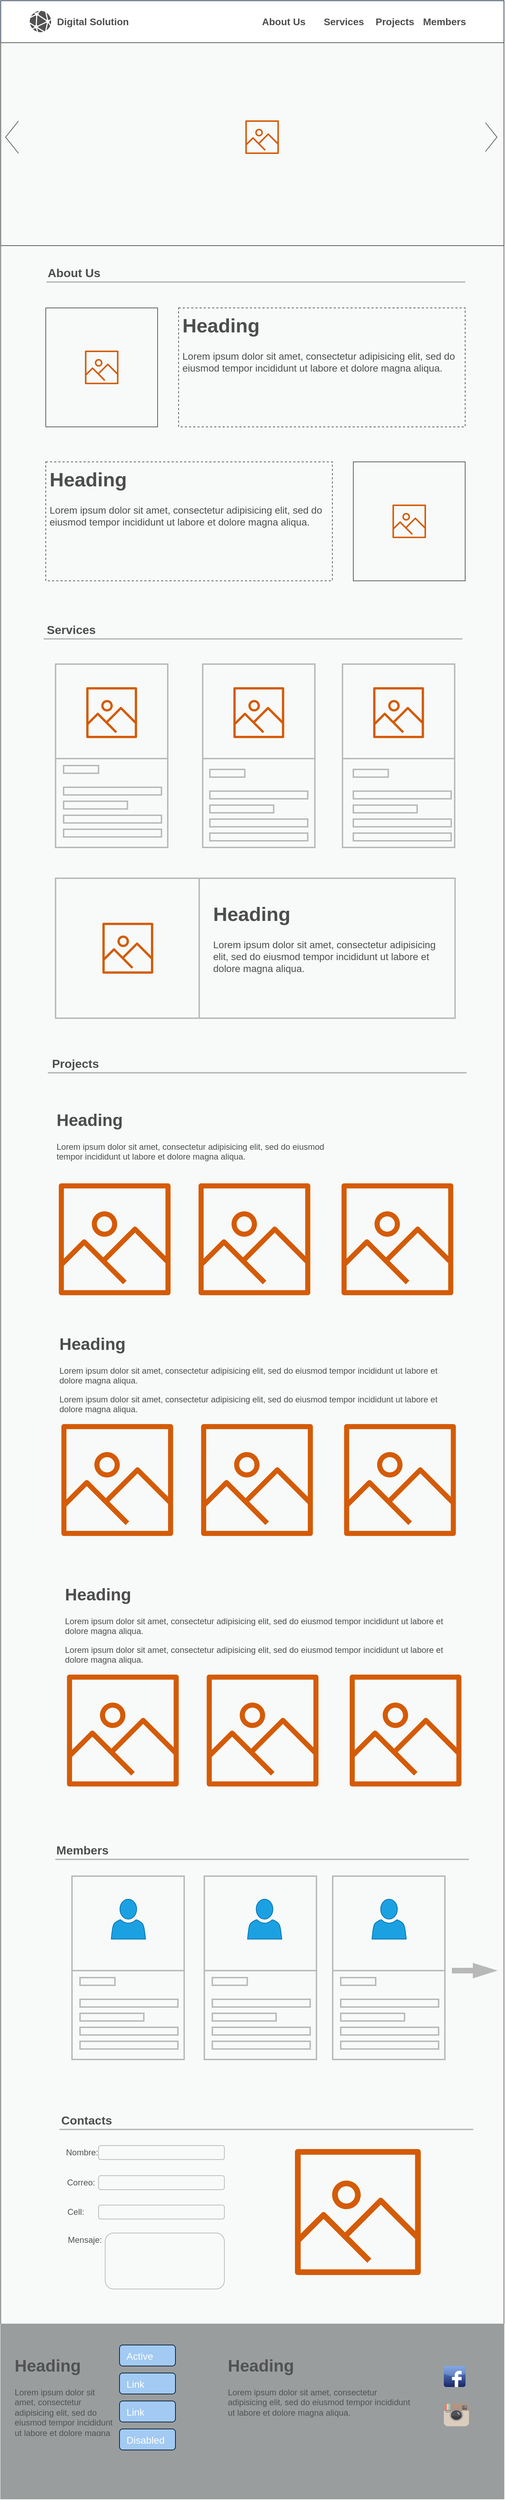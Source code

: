 <mxfile>
    <diagram id="ScToQ_sGTHWe7tj8-ANv" name="Página-1">
        <mxGraphModel dx="1414" dy="821" grid="1" gridSize="10" guides="1" tooltips="1" connect="1" arrows="1" fold="1" page="1" pageScale="1" pageWidth="827" pageHeight="1169" math="0" shadow="0">
            <root>
                <mxCell id="0"/>
                <mxCell id="1" parent="0"/>
                <mxCell id="5" value="" style="rounded=0;whiteSpace=wrap;html=1;rotation=0;fillColor=#F7FAF9;fontColor=#333333;strokeColor=#666666;" parent="1" vertex="1">
                    <mxGeometry x="40" y="80" width="720" height="3570" as="geometry"/>
                </mxCell>
                <mxCell id="6" value="" style="rounded=0;whiteSpace=wrap;html=1;fillColor=#FFFFFF;strokeColor=#2F4157;" parent="1" vertex="1">
                    <mxGeometry x="40" y="80" width="720" height="60" as="geometry"/>
                </mxCell>
                <mxCell id="7" value="Digital Solution" style="text;html=1;strokeColor=none;fillColor=none;align=center;verticalAlign=middle;whiteSpace=wrap;rounded=0;fontStyle=1;fontSize=14;fontFamily=Helvetica;fontColor=#4D4D4D;" parent="1" vertex="1">
                    <mxGeometry x="112.12" y="95" width="120" height="30" as="geometry"/>
                </mxCell>
                <mxCell id="8" value="About Us" style="text;html=1;strokeColor=none;fillColor=none;align=center;verticalAlign=middle;whiteSpace=wrap;rounded=0;fontFamily=Helvetica;fontSize=14;fontColor=#4D4D4D;fontStyle=1" parent="1" vertex="1">
                    <mxGeometry x="409.52" y="95" width="70" height="30" as="geometry"/>
                </mxCell>
                <mxCell id="9" value="Services" style="text;html=1;strokeColor=none;fillColor=none;align=center;verticalAlign=middle;whiteSpace=wrap;rounded=0;fontFamily=Helvetica;fontSize=14;fontColor=#4D4D4D;fontStyle=1" parent="1" vertex="1">
                    <mxGeometry x="500.5" y="94.5" width="60" height="30" as="geometry"/>
                </mxCell>
                <mxCell id="10" value="" style="rounded=0;whiteSpace=wrap;html=1;fontFamily=Helvetica;fontSize=14;fontColor=#4D4D4D;strokeColor=#525252;fillColor=#F7FAF9;" parent="1" vertex="1">
                    <mxGeometry x="40" y="140" width="720" height="290" as="geometry"/>
                </mxCell>
                <mxCell id="21" value="" style="group" parent="1" vertex="1" connectable="0">
                    <mxGeometry x="722" y="244.5" width="28" height="61" as="geometry"/>
                </mxCell>
                <mxCell id="17" value="" style="triangle;whiteSpace=wrap;html=1;fontFamily=Helvetica;fontSize=14;fontColor=#4D4D4D;strokeColor=#525252;fillColor=#F7FAF9;" parent="21" vertex="1">
                    <mxGeometry x="8" y="5.5" width="20" height="50" as="geometry"/>
                </mxCell>
                <mxCell id="20" value="" style="rounded=0;whiteSpace=wrap;html=1;fontFamily=Helvetica;fontSize=14;fontColor=#4D4D4D;strokeColor=#F7FAF9;fillColor=#F7FAF9;" parent="21" vertex="1">
                    <mxGeometry width="11" height="61" as="geometry"/>
                </mxCell>
                <mxCell id="24" value="" style="triangle;whiteSpace=wrap;html=1;fontFamily=Helvetica;fontSize=14;fontColor=#4D4D4D;strokeColor=#525252;fillColor=#F7FAF9;rotation=-180;" parent="1" vertex="1">
                    <mxGeometry x="47" y="250" width="20" height="50" as="geometry"/>
                </mxCell>
                <mxCell id="25" value="" style="rounded=0;whiteSpace=wrap;html=1;fontFamily=Helvetica;fontSize=14;fontColor=#4D4D4D;strokeColor=#F7FAF9;fillColor=#F7FAF9;rotation=-180;" parent="1" vertex="1">
                    <mxGeometry x="66" y="244.5" width="11" height="61" as="geometry"/>
                </mxCell>
                <mxCell id="28" value="" style="rounded=0;whiteSpace=wrap;html=1;fontFamily=Helvetica;fontSize=14;fontColor=#4D4D4D;strokeColor=#525252;fillColor=#F7FAF9;" parent="1" vertex="1">
                    <mxGeometry x="104.5" y="519" width="160" height="170" as="geometry"/>
                </mxCell>
                <mxCell id="30" value="&lt;h1&gt;Heading&lt;/h1&gt;&lt;p&gt;Lorem ipsum dolor sit amet, consectetur adipisicing elit, sed do eiusmod tempor incididunt ut labore et dolore magna aliqua.&lt;/p&gt;" style="text;html=1;strokeColor=#525252;fillColor=none;spacing=5;spacingTop=-20;whiteSpace=wrap;overflow=hidden;rounded=0;fontFamily=Helvetica;fontSize=14;fontColor=#4D4D4D;dashed=1;" parent="1" vertex="1">
                    <mxGeometry x="294.5" y="519" width="410" height="170" as="geometry"/>
                </mxCell>
                <mxCell id="31" value="" style="rounded=0;whiteSpace=wrap;html=1;fontFamily=Helvetica;fontSize=14;fontColor=#4D4D4D;strokeColor=#525252;fillColor=#F7FAF9;" parent="1" vertex="1">
                    <mxGeometry x="544.5" y="739" width="160" height="170" as="geometry"/>
                </mxCell>
                <mxCell id="33" value="&lt;h1&gt;Heading&lt;/h1&gt;&lt;p&gt;Lorem ipsum dolor sit amet, consectetur adipisicing elit, sed do eiusmod tempor incididunt ut labore et dolore magna aliqua.&lt;/p&gt;" style="text;html=1;strokeColor=#525252;fillColor=none;spacing=5;spacingTop=-20;whiteSpace=wrap;overflow=hidden;rounded=0;fontFamily=Helvetica;fontSize=14;fontColor=#4D4D4D;dashed=1;" parent="1" vertex="1">
                    <mxGeometry x="104.5" y="739" width="410" height="170" as="geometry"/>
                </mxCell>
                <mxCell id="34" value="" style="sketch=0;outlineConnect=0;fontColor=#232F3E;gradientColor=none;fillColor=#D45B07;strokeColor=none;dashed=0;verticalLabelPosition=bottom;verticalAlign=top;align=center;html=1;fontSize=12;fontStyle=0;aspect=fixed;pointerEvents=1;shape=mxgraph.aws4.container_registry_image;fontFamily=Helvetica;" parent="1" vertex="1">
                    <mxGeometry x="160.5" y="580" width="48" height="48" as="geometry"/>
                </mxCell>
                <mxCell id="35" value="" style="sketch=0;outlineConnect=0;fontColor=#232F3E;gradientColor=none;fillColor=#D45B07;strokeColor=none;dashed=0;verticalLabelPosition=bottom;verticalAlign=top;align=center;html=1;fontSize=12;fontStyle=0;aspect=fixed;pointerEvents=1;shape=mxgraph.aws4.container_registry_image;fontFamily=Helvetica;" parent="1" vertex="1">
                    <mxGeometry x="600.5" y="800" width="48" height="48" as="geometry"/>
                </mxCell>
                <mxCell id="36" value="" style="sketch=0;outlineConnect=0;fontColor=#232F3E;gradientColor=none;fillColor=#D45B07;strokeColor=none;dashed=0;verticalLabelPosition=bottom;verticalAlign=top;align=center;html=1;fontSize=12;fontStyle=0;aspect=fixed;pointerEvents=1;shape=mxgraph.aws4.container_registry_image;fontFamily=Helvetica;" parent="1" vertex="1">
                    <mxGeometry x="390" y="251" width="48" height="48" as="geometry"/>
                </mxCell>
                <mxCell id="37" value="About Us" style="text;html=1;strokeColor=none;fillColor=none;align=center;verticalAlign=middle;whiteSpace=wrap;rounded=0;dashed=1;fontFamily=Helvetica;fontSize=17;fontColor=#4D4D4D;fontStyle=1" parent="1" vertex="1">
                    <mxGeometry x="99.5" y="450" width="90" height="40" as="geometry"/>
                </mxCell>
                <mxCell id="38" value="" style="line;strokeWidth=2;html=1;perimeter=backbonePerimeter;points=[];outlineConnect=0;fontFamily=Helvetica;fontSize=17;fontColor=#4D4D4D;fillColor=#F7FAF9;strokeColor=#B8B8B8;" parent="1" vertex="1">
                    <mxGeometry x="105.5" y="477" width="599" height="10" as="geometry"/>
                </mxCell>
                <mxCell id="39" value="Services" style="text;html=1;strokeColor=none;fillColor=none;align=center;verticalAlign=middle;whiteSpace=wrap;rounded=0;dashed=1;fontFamily=Helvetica;fontSize=17;fontColor=#4D4D4D;fontStyle=1" parent="1" vertex="1">
                    <mxGeometry x="95.5" y="960" width="90" height="40" as="geometry"/>
                </mxCell>
                <mxCell id="40" value="" style="line;strokeWidth=2;html=1;perimeter=backbonePerimeter;points=[];outlineConnect=0;fontFamily=Helvetica;fontSize=17;fontColor=#4D4D4D;fillColor=#F7FAF9;strokeColor=#B8B8B8;" parent="1" vertex="1">
                    <mxGeometry x="101.5" y="987" width="599" height="10" as="geometry"/>
                </mxCell>
                <mxCell id="41" value="" style="rounded=0;whiteSpace=wrap;html=1;fontFamily=Helvetica;fontSize=17;fontColor=#4D4D4D;strokeColor=#B8B8B8;strokeWidth=2;fillColor=#F7FAF9;" parent="1" vertex="1">
                    <mxGeometry x="118.5" y="1028" width="160.5" height="262" as="geometry"/>
                </mxCell>
                <mxCell id="42" value="" style="rounded=0;whiteSpace=wrap;html=1;fontFamily=Helvetica;fontSize=17;fontColor=#4D4D4D;strokeColor=#B8B8B8;strokeWidth=2;fillColor=#F7FAF9;" parent="1" vertex="1">
                    <mxGeometry x="329" y="1028" width="160.5" height="262" as="geometry"/>
                </mxCell>
                <mxCell id="43" value="" style="rounded=0;whiteSpace=wrap;html=1;fontFamily=Helvetica;fontSize=17;fontColor=#4D4D4D;strokeColor=#B8B8B8;strokeWidth=2;fillColor=#F7FAF9;" parent="1" vertex="1">
                    <mxGeometry x="529" y="1028" width="160.5" height="262" as="geometry"/>
                </mxCell>
                <mxCell id="44" value="" style="sketch=0;outlineConnect=0;fontColor=#232F3E;gradientColor=none;fillColor=#D45B07;strokeColor=none;dashed=0;verticalLabelPosition=bottom;verticalAlign=top;align=center;html=1;fontSize=12;fontStyle=0;aspect=fixed;pointerEvents=1;shape=mxgraph.aws4.container_registry_image;fontFamily=Helvetica;" parent="1" vertex="1">
                    <mxGeometry x="162.37" y="1061" width="72.75" height="72.75" as="geometry"/>
                </mxCell>
                <mxCell id="45" value="" style="sketch=0;outlineConnect=0;fontColor=#232F3E;gradientColor=none;fillColor=#D45B07;strokeColor=none;dashed=0;verticalLabelPosition=bottom;verticalAlign=top;align=center;html=1;fontSize=12;fontStyle=0;aspect=fixed;pointerEvents=1;shape=mxgraph.aws4.container_registry_image;fontFamily=Helvetica;" parent="1" vertex="1">
                    <mxGeometry x="372.88" y="1061" width="72.75" height="72.75" as="geometry"/>
                </mxCell>
                <mxCell id="46" value="" style="sketch=0;outlineConnect=0;fontColor=#232F3E;gradientColor=none;fillColor=#D45B07;strokeColor=none;dashed=0;verticalLabelPosition=bottom;verticalAlign=top;align=center;html=1;fontSize=12;fontStyle=0;aspect=fixed;pointerEvents=1;shape=mxgraph.aws4.container_registry_image;fontFamily=Helvetica;" parent="1" vertex="1">
                    <mxGeometry x="572.88" y="1061" width="72.75" height="72.75" as="geometry"/>
                </mxCell>
                <mxCell id="47" value="" style="line;strokeWidth=2;html=1;perimeter=backbonePerimeter;points=[];outlineConnect=0;fontFamily=Helvetica;fontSize=17;fontColor=#4D4D4D;fillColor=#F7FAF9;strokeColor=#B8B8B8;" parent="1" vertex="1">
                    <mxGeometry x="118.5" y="1158" width="161.5" height="10" as="geometry"/>
                </mxCell>
                <mxCell id="48" value="" style="line;strokeWidth=2;html=1;perimeter=backbonePerimeter;points=[];outlineConnect=0;fontFamily=Helvetica;fontSize=17;fontColor=#4D4D4D;fillColor=#F7FAF9;strokeColor=#B8B8B8;" parent="1" vertex="1">
                    <mxGeometry x="328" y="1158" width="161.5" height="10" as="geometry"/>
                </mxCell>
                <mxCell id="49" value="" style="line;strokeWidth=2;html=1;perimeter=backbonePerimeter;points=[];outlineConnect=0;fontFamily=Helvetica;fontSize=17;fontColor=#4D4D4D;fillColor=#F7FAF9;strokeColor=#B8B8B8;" parent="1" vertex="1">
                    <mxGeometry x="528" y="1158" width="161.5" height="10" as="geometry"/>
                </mxCell>
                <mxCell id="55" value="" style="rounded=0;whiteSpace=wrap;html=1;fontFamily=Helvetica;fontSize=12;fontColor=#4D4D4D;strokeColor=#B8B8B8;strokeWidth=2;fillColor=#F7FAF9;" parent="1" vertex="1">
                    <mxGeometry x="130" y="1173" width="50" height="11" as="geometry"/>
                </mxCell>
                <mxCell id="56" value="" style="rounded=0;whiteSpace=wrap;html=1;fontFamily=Helvetica;fontSize=12;fontColor=#4D4D4D;strokeColor=#B8B8B8;strokeWidth=2;fillColor=#F7FAF9;" parent="1" vertex="1">
                    <mxGeometry x="130" y="1204" width="140" height="11" as="geometry"/>
                </mxCell>
                <mxCell id="57" value="" style="rounded=0;whiteSpace=wrap;html=1;fontFamily=Helvetica;fontSize=12;fontColor=#4D4D4D;strokeColor=#B8B8B8;strokeWidth=2;fillColor=#F7FAF9;" parent="1" vertex="1">
                    <mxGeometry x="130" y="1224" width="91.26" height="11" as="geometry"/>
                </mxCell>
                <mxCell id="58" value="" style="rounded=0;whiteSpace=wrap;html=1;fontFamily=Helvetica;fontSize=12;fontColor=#4D4D4D;strokeColor=#B8B8B8;strokeWidth=2;fillColor=#F7FAF9;" parent="1" vertex="1">
                    <mxGeometry x="130" y="1244" width="140" height="11" as="geometry"/>
                </mxCell>
                <mxCell id="59" value="" style="rounded=0;whiteSpace=wrap;html=1;fontFamily=Helvetica;fontSize=12;fontColor=#4D4D4D;strokeColor=#B8B8B8;strokeWidth=2;fillColor=#F7FAF9;" parent="1" vertex="1">
                    <mxGeometry x="130" y="1264" width="140" height="11" as="geometry"/>
                </mxCell>
                <mxCell id="60" value="" style="rounded=0;whiteSpace=wrap;html=1;fontFamily=Helvetica;fontSize=12;fontColor=#4D4D4D;strokeColor=#B8B8B8;strokeWidth=2;fillColor=#F7FAF9;" parent="1" vertex="1">
                    <mxGeometry x="339.26" y="1178.5" width="50" height="11" as="geometry"/>
                </mxCell>
                <mxCell id="61" value="" style="rounded=0;whiteSpace=wrap;html=1;fontFamily=Helvetica;fontSize=12;fontColor=#4D4D4D;strokeColor=#B8B8B8;strokeWidth=2;fillColor=#F7FAF9;" parent="1" vertex="1">
                    <mxGeometry x="339.26" y="1209.5" width="140" height="11" as="geometry"/>
                </mxCell>
                <mxCell id="62" value="" style="rounded=0;whiteSpace=wrap;html=1;fontFamily=Helvetica;fontSize=12;fontColor=#4D4D4D;strokeColor=#B8B8B8;strokeWidth=2;fillColor=#F7FAF9;" parent="1" vertex="1">
                    <mxGeometry x="339.26" y="1229.5" width="91.26" height="11" as="geometry"/>
                </mxCell>
                <mxCell id="63" value="" style="rounded=0;whiteSpace=wrap;html=1;fontFamily=Helvetica;fontSize=12;fontColor=#4D4D4D;strokeColor=#B8B8B8;strokeWidth=2;fillColor=#F7FAF9;" parent="1" vertex="1">
                    <mxGeometry x="339.26" y="1249.5" width="140" height="11" as="geometry"/>
                </mxCell>
                <mxCell id="64" value="" style="rounded=0;whiteSpace=wrap;html=1;fontFamily=Helvetica;fontSize=12;fontColor=#4D4D4D;strokeColor=#B8B8B8;strokeWidth=2;fillColor=#F7FAF9;" parent="1" vertex="1">
                    <mxGeometry x="339.26" y="1269.5" width="140" height="11" as="geometry"/>
                </mxCell>
                <mxCell id="65" value="" style="rounded=0;whiteSpace=wrap;html=1;fontFamily=Helvetica;fontSize=12;fontColor=#4D4D4D;strokeColor=#B8B8B8;strokeWidth=2;fillColor=#F7FAF9;" parent="1" vertex="1">
                    <mxGeometry x="544.5" y="1178.5" width="50" height="11" as="geometry"/>
                </mxCell>
                <mxCell id="66" value="" style="rounded=0;whiteSpace=wrap;html=1;fontFamily=Helvetica;fontSize=12;fontColor=#4D4D4D;strokeColor=#B8B8B8;strokeWidth=2;fillColor=#F7FAF9;" parent="1" vertex="1">
                    <mxGeometry x="544.5" y="1209.5" width="140" height="11" as="geometry"/>
                </mxCell>
                <mxCell id="67" value="" style="rounded=0;whiteSpace=wrap;html=1;fontFamily=Helvetica;fontSize=12;fontColor=#4D4D4D;strokeColor=#B8B8B8;strokeWidth=2;fillColor=#F7FAF9;" parent="1" vertex="1">
                    <mxGeometry x="544.5" y="1229.5" width="91.26" height="11" as="geometry"/>
                </mxCell>
                <mxCell id="68" value="" style="rounded=0;whiteSpace=wrap;html=1;fontFamily=Helvetica;fontSize=12;fontColor=#4D4D4D;strokeColor=#B8B8B8;strokeWidth=2;fillColor=#F7FAF9;" parent="1" vertex="1">
                    <mxGeometry x="544.5" y="1249.5" width="140" height="11" as="geometry"/>
                </mxCell>
                <mxCell id="69" value="" style="rounded=0;whiteSpace=wrap;html=1;fontFamily=Helvetica;fontSize=12;fontColor=#4D4D4D;strokeColor=#B8B8B8;strokeWidth=2;fillColor=#F7FAF9;" parent="1" vertex="1">
                    <mxGeometry x="544.5" y="1269.5" width="140" height="11" as="geometry"/>
                </mxCell>
                <mxCell id="70" value="" style="sketch=0;html=1;aspect=fixed;strokeColor=none;shadow=0;align=center;verticalAlign=top;fillColor=#525252;shape=mxgraph.gcp2.google_network;fontFamily=Helvetica;fontSize=12;fontColor=#4D4D4D;" parent="1" vertex="1">
                    <mxGeometry x="81.62" y="94.5" width="30.5" height="30.5" as="geometry"/>
                </mxCell>
                <mxCell id="71" value="" style="rounded=0;whiteSpace=wrap;html=1;fontFamily=Helvetica;fontSize=12;fontColor=#4D4D4D;strokeColor=#B8B8B8;strokeWidth=2;fillColor=#f7faf9;" parent="1" vertex="1">
                    <mxGeometry x="118.5" y="1334" width="571.5" height="200" as="geometry"/>
                </mxCell>
                <mxCell id="72" value="" style="line;strokeWidth=2;direction=south;html=1;fontFamily=Helvetica;fontSize=12;fontColor=#4D4D4D;fillColor=#B8B8B8;strokeColor=#B8B8B8;" parent="1" vertex="1">
                    <mxGeometry x="319" y="1334" width="10" height="200" as="geometry"/>
                </mxCell>
                <mxCell id="73" value="" style="sketch=0;outlineConnect=0;fontColor=#232F3E;gradientColor=none;fillColor=#D45B07;strokeColor=none;dashed=0;verticalLabelPosition=bottom;verticalAlign=top;align=center;html=1;fontSize=12;fontStyle=0;aspect=fixed;pointerEvents=1;shape=mxgraph.aws4.container_registry_image;fontFamily=Helvetica;" parent="1" vertex="1">
                    <mxGeometry x="185.5" y="1397.63" width="72.75" height="72.75" as="geometry"/>
                </mxCell>
                <mxCell id="74" value="&lt;h1&gt;Heading&lt;/h1&gt;&lt;p&gt;Lorem ipsum dolor sit amet, consectetur adipisicing elit, sed do eiusmod tempor incididunt ut labore et dolore magna aliqua.&lt;/p&gt;" style="text;html=1;strokeColor=#f7faf9;fillColor=none;spacing=5;spacingTop=-20;whiteSpace=wrap;overflow=hidden;rounded=0;fontFamily=Helvetica;fontSize=14;fontColor=#4D4D4D;" parent="1" vertex="1">
                    <mxGeometry x="339.26" y="1360" width="331" height="140" as="geometry"/>
                </mxCell>
                <mxCell id="75" value="Projects" style="text;html=1;strokeColor=none;fillColor=none;align=center;verticalAlign=middle;whiteSpace=wrap;rounded=0;dashed=1;fontFamily=Helvetica;fontSize=17;fontColor=#4D4D4D;fontStyle=1" parent="1" vertex="1">
                    <mxGeometry x="101.5" y="1580" width="90" height="40" as="geometry"/>
                </mxCell>
                <mxCell id="76" value="" style="line;strokeWidth=2;html=1;perimeter=backbonePerimeter;points=[];outlineConnect=0;fontFamily=Helvetica;fontSize=17;fontColor=#4D4D4D;fillColor=#F7FAF9;strokeColor=#B8B8B8;" parent="1" vertex="1">
                    <mxGeometry x="107.5" y="1607" width="599" height="10" as="geometry"/>
                </mxCell>
                <mxCell id="78" value="" style="sketch=0;outlineConnect=0;fontColor=#232F3E;gradientColor=none;fillColor=#D45B07;strokeColor=none;dashed=0;verticalLabelPosition=bottom;verticalAlign=top;align=center;html=1;fontSize=12;fontStyle=0;aspect=fixed;pointerEvents=1;shape=mxgraph.aws4.container_registry_image;fontFamily=Helvetica;" parent="1" vertex="1">
                    <mxGeometry x="123.12" y="1770" width="159.88" height="159.88" as="geometry"/>
                </mxCell>
                <mxCell id="79" value="&lt;h1&gt;Heading&lt;/h1&gt;&lt;p&gt;Lorem ipsum dolor sit amet, consectetur adipisicing elit, sed do eiusmod tempor incididunt ut labore et dolore magna aliqua.&lt;/p&gt;" style="text;html=1;strokeColor=none;fillColor=none;spacing=5;spacingTop=-20;whiteSpace=wrap;overflow=hidden;rounded=0;fontFamily=Helvetica;fontSize=12;fontColor=#4D4D4D;" parent="1" vertex="1">
                    <mxGeometry x="115.12" y="1660" width="410.74" height="100" as="geometry"/>
                </mxCell>
                <mxCell id="82" value="" style="sketch=0;outlineConnect=0;fontColor=#232F3E;gradientColor=none;fillColor=#D45B07;strokeColor=none;dashed=0;verticalLabelPosition=bottom;verticalAlign=top;align=center;html=1;fontSize=12;fontStyle=0;aspect=fixed;pointerEvents=1;shape=mxgraph.aws4.container_registry_image;fontFamily=Helvetica;" parent="1" vertex="1">
                    <mxGeometry x="323.06" y="1770" width="159.88" height="159.88" as="geometry"/>
                </mxCell>
                <mxCell id="83" value="" style="sketch=0;outlineConnect=0;fontColor=#232F3E;gradientColor=none;fillColor=#D45B07;strokeColor=none;dashed=0;verticalLabelPosition=bottom;verticalAlign=top;align=center;html=1;fontSize=12;fontStyle=0;aspect=fixed;pointerEvents=1;shape=mxgraph.aws4.container_registry_image;fontFamily=Helvetica;" parent="1" vertex="1">
                    <mxGeometry x="527.62" y="1770" width="159.88" height="159.88" as="geometry"/>
                </mxCell>
                <mxCell id="84" value="" style="sketch=0;outlineConnect=0;fontColor=#232F3E;gradientColor=none;fillColor=#D45B07;strokeColor=none;dashed=0;verticalLabelPosition=bottom;verticalAlign=top;align=center;html=1;fontSize=12;fontStyle=0;aspect=fixed;pointerEvents=1;shape=mxgraph.aws4.container_registry_image;fontFamily=Helvetica;" parent="1" vertex="1">
                    <mxGeometry x="126.81" y="2114" width="159.88" height="159.88" as="geometry"/>
                </mxCell>
                <mxCell id="85" value="&lt;h1&gt;Heading&lt;/h1&gt;&lt;p&gt;Lorem ipsum dolor sit amet, consectetur adipisicing elit, sed do eiusmod tempor incididunt ut labore et dolore magna aliqua.&lt;/p&gt;&lt;p&gt;Lorem ipsum dolor sit amet, consectetur adipisicing elit, sed do eiusmod tempor incididunt ut labore et dolore magna aliqua.&lt;br&gt;&lt;/p&gt;" style="text;html=1;strokeColor=none;fillColor=none;spacing=5;spacingTop=-20;whiteSpace=wrap;overflow=hidden;rounded=0;fontFamily=Helvetica;fontSize=12;fontColor=#4D4D4D;" parent="1" vertex="1">
                    <mxGeometry x="118.81" y="1980" width="561.19" height="140" as="geometry"/>
                </mxCell>
                <mxCell id="86" value="" style="sketch=0;outlineConnect=0;fontColor=#232F3E;gradientColor=none;fillColor=#D45B07;strokeColor=none;dashed=0;verticalLabelPosition=bottom;verticalAlign=top;align=center;html=1;fontSize=12;fontStyle=0;aspect=fixed;pointerEvents=1;shape=mxgraph.aws4.container_registry_image;fontFamily=Helvetica;" parent="1" vertex="1">
                    <mxGeometry x="326.75" y="2114" width="159.88" height="159.88" as="geometry"/>
                </mxCell>
                <mxCell id="87" value="" style="sketch=0;outlineConnect=0;fontColor=#232F3E;gradientColor=none;fillColor=#D45B07;strokeColor=none;dashed=0;verticalLabelPosition=bottom;verticalAlign=top;align=center;html=1;fontSize=12;fontStyle=0;aspect=fixed;pointerEvents=1;shape=mxgraph.aws4.container_registry_image;fontFamily=Helvetica;" parent="1" vertex="1">
                    <mxGeometry x="531.31" y="2114" width="159.88" height="159.88" as="geometry"/>
                </mxCell>
                <mxCell id="88" value="" style="sketch=0;outlineConnect=0;fontColor=#232F3E;gradientColor=none;fillColor=#D45B07;strokeColor=none;dashed=0;verticalLabelPosition=bottom;verticalAlign=top;align=center;html=1;fontSize=12;fontStyle=0;aspect=fixed;pointerEvents=1;shape=mxgraph.aws4.container_registry_image;fontFamily=Helvetica;" parent="1" vertex="1">
                    <mxGeometry x="134.81" y="2472" width="159.88" height="159.88" as="geometry"/>
                </mxCell>
                <mxCell id="89" value="&lt;h1&gt;Heading&lt;/h1&gt;&lt;p&gt;Lorem ipsum dolor sit amet, consectetur adipisicing elit, sed do eiusmod tempor incididunt ut labore et dolore magna aliqua.&lt;/p&gt;&lt;p&gt;Lorem ipsum dolor sit amet, consectetur adipisicing elit, sed do eiusmod tempor incididunt ut labore et dolore magna aliqua.&lt;br&gt;&lt;/p&gt;" style="text;html=1;strokeColor=none;fillColor=none;spacing=5;spacingTop=-20;whiteSpace=wrap;overflow=hidden;rounded=0;fontFamily=Helvetica;fontSize=12;fontColor=#4D4D4D;" parent="1" vertex="1">
                    <mxGeometry x="126.81" y="2338" width="561.19" height="140" as="geometry"/>
                </mxCell>
                <mxCell id="90" value="" style="sketch=0;outlineConnect=0;fontColor=#232F3E;gradientColor=none;fillColor=#D45B07;strokeColor=none;dashed=0;verticalLabelPosition=bottom;verticalAlign=top;align=center;html=1;fontSize=12;fontStyle=0;aspect=fixed;pointerEvents=1;shape=mxgraph.aws4.container_registry_image;fontFamily=Helvetica;" parent="1" vertex="1">
                    <mxGeometry x="334.75" y="2472" width="159.88" height="159.88" as="geometry"/>
                </mxCell>
                <mxCell id="91" value="" style="sketch=0;outlineConnect=0;fontColor=#232F3E;gradientColor=none;fillColor=#D45B07;strokeColor=none;dashed=0;verticalLabelPosition=bottom;verticalAlign=top;align=center;html=1;fontSize=12;fontStyle=0;aspect=fixed;pointerEvents=1;shape=mxgraph.aws4.container_registry_image;fontFamily=Helvetica;" parent="1" vertex="1">
                    <mxGeometry x="539.31" y="2472" width="159.88" height="159.88" as="geometry"/>
                </mxCell>
                <mxCell id="92" value="Members" style="text;html=1;strokeColor=none;fillColor=none;align=center;verticalAlign=middle;whiteSpace=wrap;rounded=0;dashed=1;fontFamily=Helvetica;fontSize=17;fontColor=#4D4D4D;fontStyle=1" parent="1" vertex="1">
                    <mxGeometry x="112.19" y="2704" width="90" height="40" as="geometry"/>
                </mxCell>
                <mxCell id="93" value="" style="line;strokeWidth=2;html=1;perimeter=backbonePerimeter;points=[];outlineConnect=0;fontFamily=Helvetica;fontSize=17;fontColor=#4D4D4D;fillColor=#F7FAF9;strokeColor=#B8B8B8;" parent="1" vertex="1">
                    <mxGeometry x="118.19" y="2731" width="591.81" height="10" as="geometry"/>
                </mxCell>
                <mxCell id="94" value="" style="rounded=0;whiteSpace=wrap;html=1;fontFamily=Helvetica;fontSize=17;fontColor=#4D4D4D;strokeColor=#B8B8B8;strokeWidth=2;fillColor=#F7FAF9;" parent="1" vertex="1">
                    <mxGeometry x="142" y="2760" width="160.5" height="262" as="geometry"/>
                </mxCell>
                <mxCell id="96" value="" style="line;strokeWidth=2;html=1;perimeter=backbonePerimeter;points=[];outlineConnect=0;fontFamily=Helvetica;fontSize=17;fontColor=#4D4D4D;fillColor=#F7FAF9;strokeColor=#B8B8B8;" parent="1" vertex="1">
                    <mxGeometry x="142" y="2890" width="161.5" height="10" as="geometry"/>
                </mxCell>
                <mxCell id="97" value="" style="rounded=0;whiteSpace=wrap;html=1;fontFamily=Helvetica;fontSize=12;fontColor=#4D4D4D;strokeColor=#B8B8B8;strokeWidth=2;fillColor=#F7FAF9;" parent="1" vertex="1">
                    <mxGeometry x="153.5" y="2905" width="50" height="11" as="geometry"/>
                </mxCell>
                <mxCell id="98" value="" style="rounded=0;whiteSpace=wrap;html=1;fontFamily=Helvetica;fontSize=12;fontColor=#4D4D4D;strokeColor=#B8B8B8;strokeWidth=2;fillColor=#F7FAF9;" parent="1" vertex="1">
                    <mxGeometry x="153.5" y="2936" width="140" height="11" as="geometry"/>
                </mxCell>
                <mxCell id="99" value="" style="rounded=0;whiteSpace=wrap;html=1;fontFamily=Helvetica;fontSize=12;fontColor=#4D4D4D;strokeColor=#B8B8B8;strokeWidth=2;fillColor=#F7FAF9;" parent="1" vertex="1">
                    <mxGeometry x="153.5" y="2956" width="91.26" height="11" as="geometry"/>
                </mxCell>
                <mxCell id="100" value="" style="rounded=0;whiteSpace=wrap;html=1;fontFamily=Helvetica;fontSize=12;fontColor=#4D4D4D;strokeColor=#B8B8B8;strokeWidth=2;fillColor=#F7FAF9;" parent="1" vertex="1">
                    <mxGeometry x="153.5" y="2976" width="140" height="11" as="geometry"/>
                </mxCell>
                <mxCell id="101" value="" style="rounded=0;whiteSpace=wrap;html=1;fontFamily=Helvetica;fontSize=12;fontColor=#4D4D4D;strokeColor=#B8B8B8;strokeWidth=2;fillColor=#F7FAF9;" parent="1" vertex="1">
                    <mxGeometry x="153.5" y="2996" width="140" height="11" as="geometry"/>
                </mxCell>
                <mxCell id="102" value="" style="rounded=0;whiteSpace=wrap;html=1;fontFamily=Helvetica;fontSize=17;fontColor=#4D4D4D;strokeColor=#B8B8B8;strokeWidth=2;fillColor=#F7FAF9;" parent="1" vertex="1">
                    <mxGeometry x="331.26" y="2760" width="160.5" height="262" as="geometry"/>
                </mxCell>
                <mxCell id="104" value="" style="line;strokeWidth=2;html=1;perimeter=backbonePerimeter;points=[];outlineConnect=0;fontFamily=Helvetica;fontSize=17;fontColor=#4D4D4D;fillColor=#F7FAF9;strokeColor=#B8B8B8;" parent="1" vertex="1">
                    <mxGeometry x="331.26" y="2890" width="161.5" height="10" as="geometry"/>
                </mxCell>
                <mxCell id="105" value="" style="rounded=0;whiteSpace=wrap;html=1;fontFamily=Helvetica;fontSize=12;fontColor=#4D4D4D;strokeColor=#B8B8B8;strokeWidth=2;fillColor=#F7FAF9;" parent="1" vertex="1">
                    <mxGeometry x="342.76" y="2905" width="50" height="11" as="geometry"/>
                </mxCell>
                <mxCell id="106" value="" style="rounded=0;whiteSpace=wrap;html=1;fontFamily=Helvetica;fontSize=12;fontColor=#4D4D4D;strokeColor=#B8B8B8;strokeWidth=2;fillColor=#F7FAF9;" parent="1" vertex="1">
                    <mxGeometry x="342.76" y="2936" width="140" height="11" as="geometry"/>
                </mxCell>
                <mxCell id="107" value="" style="rounded=0;whiteSpace=wrap;html=1;fontFamily=Helvetica;fontSize=12;fontColor=#4D4D4D;strokeColor=#B8B8B8;strokeWidth=2;fillColor=#F7FAF9;" parent="1" vertex="1">
                    <mxGeometry x="342.76" y="2956" width="91.26" height="11" as="geometry"/>
                </mxCell>
                <mxCell id="108" value="" style="rounded=0;whiteSpace=wrap;html=1;fontFamily=Helvetica;fontSize=12;fontColor=#4D4D4D;strokeColor=#B8B8B8;strokeWidth=2;fillColor=#F7FAF9;" parent="1" vertex="1">
                    <mxGeometry x="342.76" y="2976" width="140" height="11" as="geometry"/>
                </mxCell>
                <mxCell id="109" value="" style="rounded=0;whiteSpace=wrap;html=1;fontFamily=Helvetica;fontSize=12;fontColor=#4D4D4D;strokeColor=#B8B8B8;strokeWidth=2;fillColor=#F7FAF9;" parent="1" vertex="1">
                    <mxGeometry x="342.76" y="2996" width="140" height="11" as="geometry"/>
                </mxCell>
                <mxCell id="118" value="" style="rounded=0;whiteSpace=wrap;html=1;fontFamily=Helvetica;fontSize=17;fontColor=#4D4D4D;strokeColor=#B8B8B8;strokeWidth=2;fillColor=#F7FAF9;" parent="1" vertex="1">
                    <mxGeometry x="515" y="2760" width="160.5" height="262" as="geometry"/>
                </mxCell>
                <mxCell id="120" value="" style="line;strokeWidth=2;html=1;perimeter=backbonePerimeter;points=[];outlineConnect=0;fontFamily=Helvetica;fontSize=17;fontColor=#4D4D4D;fillColor=#F7FAF9;strokeColor=#B8B8B8;" parent="1" vertex="1">
                    <mxGeometry x="515" y="2890" width="161.5" height="10" as="geometry"/>
                </mxCell>
                <mxCell id="121" value="" style="rounded=0;whiteSpace=wrap;html=1;fontFamily=Helvetica;fontSize=12;fontColor=#4D4D4D;strokeColor=#B8B8B8;strokeWidth=2;fillColor=#F7FAF9;" parent="1" vertex="1">
                    <mxGeometry x="526.5" y="2905" width="50" height="11" as="geometry"/>
                </mxCell>
                <mxCell id="122" value="" style="rounded=0;whiteSpace=wrap;html=1;fontFamily=Helvetica;fontSize=12;fontColor=#4D4D4D;strokeColor=#B8B8B8;strokeWidth=2;fillColor=#F7FAF9;" parent="1" vertex="1">
                    <mxGeometry x="526.5" y="2936" width="140" height="11" as="geometry"/>
                </mxCell>
                <mxCell id="123" value="" style="rounded=0;whiteSpace=wrap;html=1;fontFamily=Helvetica;fontSize=12;fontColor=#4D4D4D;strokeColor=#B8B8B8;strokeWidth=2;fillColor=#F7FAF9;" parent="1" vertex="1">
                    <mxGeometry x="526.5" y="2956" width="91.26" height="11" as="geometry"/>
                </mxCell>
                <mxCell id="124" value="" style="rounded=0;whiteSpace=wrap;html=1;fontFamily=Helvetica;fontSize=12;fontColor=#4D4D4D;strokeColor=#B8B8B8;strokeWidth=2;fillColor=#F7FAF9;" parent="1" vertex="1">
                    <mxGeometry x="526.5" y="2976" width="140" height="11" as="geometry"/>
                </mxCell>
                <mxCell id="125" value="" style="rounded=0;whiteSpace=wrap;html=1;fontFamily=Helvetica;fontSize=12;fontColor=#4D4D4D;strokeColor=#B8B8B8;strokeWidth=2;fillColor=#F7FAF9;" parent="1" vertex="1">
                    <mxGeometry x="526.5" y="2996" width="140" height="11" as="geometry"/>
                </mxCell>
                <mxCell id="126" value="" style="sketch=0;pointerEvents=1;shadow=0;dashed=0;html=1;strokeColor=#006EAF;fillColor=#1ba1e2;labelPosition=center;verticalLabelPosition=bottom;verticalAlign=top;outlineConnect=0;align=center;shape=mxgraph.office.users.user;fontFamily=Helvetica;fontSize=12;fontColor=#ffffff;" parent="1" vertex="1">
                    <mxGeometry x="198.25" y="2793" width="49" height="57" as="geometry"/>
                </mxCell>
                <mxCell id="127" value="" style="sketch=0;pointerEvents=1;shadow=0;dashed=0;html=1;strokeColor=#006EAF;fillColor=#1ba1e2;labelPosition=center;verticalLabelPosition=bottom;verticalAlign=top;outlineConnect=0;align=center;shape=mxgraph.office.users.user;fontFamily=Helvetica;fontSize=12;fontColor=#ffffff;" parent="1" vertex="1">
                    <mxGeometry x="393.19" y="2793" width="49" height="57" as="geometry"/>
                </mxCell>
                <mxCell id="128" value="" style="sketch=0;pointerEvents=1;shadow=0;dashed=0;html=1;strokeColor=#006EAF;fillColor=#1ba1e2;labelPosition=center;verticalLabelPosition=bottom;verticalAlign=top;outlineConnect=0;align=center;shape=mxgraph.office.users.user;fontFamily=Helvetica;fontSize=12;fontColor=#ffffff;" parent="1" vertex="1">
                    <mxGeometry x="571.25" y="2793" width="49" height="57" as="geometry"/>
                </mxCell>
                <mxCell id="129" value="" style="html=1;shadow=0;dashed=0;align=center;verticalAlign=middle;shape=mxgraph.arrows2.arrow;dy=0.6;dx=40;notch=0;fontFamily=Helvetica;fontSize=12;fontColor=#4D4D4D;strokeColor=#f7faf9;strokeWidth=2;fillColor=#B8B8B8;" parent="1" vertex="1">
                    <mxGeometry x="684.5" y="2882.5" width="70" height="25" as="geometry"/>
                </mxCell>
                <mxCell id="131" value="Projects" style="text;html=1;strokeColor=none;fillColor=none;align=center;verticalAlign=middle;whiteSpace=wrap;rounded=0;fontFamily=Helvetica;fontSize=14;fontColor=#4D4D4D;fontStyle=1" parent="1" vertex="1">
                    <mxGeometry x="573.5" y="95" width="60" height="30" as="geometry"/>
                </mxCell>
                <mxCell id="132" value="Members" style="text;html=1;strokeColor=none;fillColor=none;align=center;verticalAlign=middle;whiteSpace=wrap;rounded=0;fontFamily=Helvetica;fontSize=14;fontColor=#4D4D4D;fontStyle=1" parent="1" vertex="1">
                    <mxGeometry x="641" y="94.5" width="68" height="30" as="geometry"/>
                </mxCell>
                <mxCell id="133" value="Contacts" style="text;html=1;strokeColor=none;fillColor=none;align=center;verticalAlign=middle;whiteSpace=wrap;rounded=0;dashed=1;fontFamily=Helvetica;fontSize=17;fontColor=#4D4D4D;fontStyle=1" vertex="1" parent="1">
                    <mxGeometry x="118.19" y="3090" width="90" height="40" as="geometry"/>
                </mxCell>
                <mxCell id="134" value="" style="line;strokeWidth=2;html=1;perimeter=backbonePerimeter;points=[];outlineConnect=0;fontFamily=Helvetica;fontSize=17;fontColor=#4D4D4D;fillColor=#F7FAF9;strokeColor=#B8B8B8;" vertex="1" parent="1">
                    <mxGeometry x="124.19" y="3117" width="591.81" height="10" as="geometry"/>
                </mxCell>
                <mxCell id="135" value="&lt;font color=&quot;#525252&quot;&gt;Nombre:&lt;/font&gt;" style="text;html=1;strokeColor=none;fillColor=none;align=center;verticalAlign=middle;whiteSpace=wrap;rounded=0;" vertex="1" parent="1">
                    <mxGeometry x="134.81" y="3140" width="43.12" height="30" as="geometry"/>
                </mxCell>
                <mxCell id="136" value="" style="rounded=1;whiteSpace=wrap;html=1;fontColor=#525252;fillColor=#f7faf9;strokeColor=#b8b8b8;" vertex="1" parent="1">
                    <mxGeometry x="180" y="3145" width="180" height="20" as="geometry"/>
                </mxCell>
                <mxCell id="137" value="&lt;font color=&quot;#525252&quot;&gt;Correo:&lt;/font&gt;" style="text;html=1;strokeColor=none;fillColor=none;align=center;verticalAlign=middle;whiteSpace=wrap;rounded=0;" vertex="1" parent="1">
                    <mxGeometry x="134.81" y="3183" width="40" height="30" as="geometry"/>
                </mxCell>
                <mxCell id="138" value="" style="rounded=1;whiteSpace=wrap;html=1;fontColor=#525252;fillColor=#f7faf9;strokeColor=#b8b8b8;" vertex="1" parent="1">
                    <mxGeometry x="180" y="3188" width="180" height="20" as="geometry"/>
                </mxCell>
                <mxCell id="139" value="&lt;font color=&quot;#525252&quot;&gt;Cell:&lt;br&gt;&lt;/font&gt;" style="text;html=1;strokeColor=none;fillColor=none;align=center;verticalAlign=middle;whiteSpace=wrap;rounded=0;" vertex="1" parent="1">
                    <mxGeometry x="134.81" y="3230" width="25.19" height="20" as="geometry"/>
                </mxCell>
                <mxCell id="140" value="" style="rounded=1;whiteSpace=wrap;html=1;fontColor=#525252;fillColor=#f7faf9;strokeColor=#b8b8b8;" vertex="1" parent="1">
                    <mxGeometry x="180" y="3230" width="180" height="20" as="geometry"/>
                </mxCell>
                <mxCell id="141" value="&lt;font color=&quot;#525252&quot;&gt;Mensaje:&lt;br&gt;&lt;/font&gt;" style="text;html=1;strokeColor=none;fillColor=none;align=center;verticalAlign=middle;whiteSpace=wrap;rounded=0;" vertex="1" parent="1">
                    <mxGeometry x="132.81" y="3270" width="55.19" height="20" as="geometry"/>
                </mxCell>
                <mxCell id="142" value="" style="rounded=1;whiteSpace=wrap;html=1;fontColor=#525252;fillColor=#f7faf9;strokeColor=#b8b8b8;" vertex="1" parent="1">
                    <mxGeometry x="189.5" y="3270" width="170.5" height="80" as="geometry"/>
                </mxCell>
                <mxCell id="145" value="" style="sketch=0;outlineConnect=0;fontColor=#232F3E;gradientColor=none;fillColor=#D45B07;strokeColor=none;dashed=0;verticalLabelPosition=bottom;verticalAlign=top;align=center;html=1;fontSize=12;fontStyle=0;aspect=fixed;pointerEvents=1;shape=mxgraph.aws4.container_registry_image;" vertex="1" parent="1">
                    <mxGeometry x="461" y="3150" width="180" height="180" as="geometry"/>
                </mxCell>
                <mxCell id="146" value="" style="rounded=0;whiteSpace=wrap;html=1;fontColor=#525252;strokeColor=#999D9E;fillColor=#999D9E;" vertex="1" parent="1">
                    <mxGeometry x="40" y="3400" width="720" height="250" as="geometry"/>
                </mxCell>
                <mxCell id="147" value="&lt;h1&gt;Heading&lt;/h1&gt;&lt;p&gt;Lorem ipsum dolor sit amet, consectetur adipisicing elit, sed do eiusmod tempor incididunt ut labore et dolore magna aliqua.&lt;/p&gt;" style="text;html=1;strokeColor=none;fillColor=none;spacing=5;spacingTop=-20;whiteSpace=wrap;overflow=hidden;rounded=0;fontColor=#525252;" vertex="1" parent="1">
                    <mxGeometry x="54.76" y="3440" width="155.24" height="120" as="geometry"/>
                </mxCell>
                <mxCell id="148" value="Active" style="fillColor=#A2CAF2;strokeColor=#011833;fontSize=14;fontColor=#FFFFFF;align=left;spacing=10;rounded=1;" vertex="1" parent="1">
                    <mxGeometry x="210" y="3430" width="80" height="30" as="geometry"/>
                </mxCell>
                <mxCell id="149" value="Link" style="fillColor=#A2CAF2;strokeColor=#011833;fontSize=14;fontColor=#FFFFFF;align=left;spacing=10;rounded=1;" vertex="1" parent="1">
                    <mxGeometry x="210" y="3470" width="80" height="30" as="geometry"/>
                </mxCell>
                <mxCell id="150" value="Link" style="fillColor=#A2CAF2;strokeColor=#011833;fontSize=14;fontColor=#FFFFFF;align=left;spacing=10;rounded=1;" vertex="1" parent="1">
                    <mxGeometry x="210" y="3510" width="80" height="30" as="geometry"/>
                </mxCell>
                <mxCell id="151" value="Disabled" style="fillColor=#A2CAF2;strokeColor=#011833;fontSize=14;fontColor=#FFFFFF;align=left;spacing=10;rounded=1;" vertex="1" parent="1">
                    <mxGeometry x="210" y="3550" width="80" height="30" as="geometry"/>
                </mxCell>
                <mxCell id="152" value="" style="dashed=0;outlineConnect=0;html=1;align=center;labelPosition=center;verticalLabelPosition=bottom;verticalAlign=top;shape=mxgraph.webicons.facebook;fillColor=#6294E4;gradientColor=#1A2665;rounded=1;fontColor=#FFFFFF;strokeColor=#011833;" vertex="1" parent="1">
                    <mxGeometry x="674" y="3460" width="31" height="30" as="geometry"/>
                </mxCell>
                <mxCell id="153" value="" style="dashed=0;outlineConnect=0;html=1;align=center;labelPosition=center;verticalLabelPosition=bottom;verticalAlign=top;shape=mxgraph.weblogos.instagram;fillColor=#6FC0E4;gradientColor=#1E305B;rounded=1;fontColor=#FFFFFF;strokeColor=#011833;" vertex="1" parent="1">
                    <mxGeometry x="674" y="3513.9" width="36" height="32.2" as="geometry"/>
                </mxCell>
                <mxCell id="154" value="&lt;h1&gt;Heading&lt;/h1&gt;&lt;p&gt;Lorem ipsum dolor sit amet, consectetur adipisicing elit, sed do eiusmod tempor incididunt ut labore et dolore magna aliqua.&lt;/p&gt;" style="text;html=1;strokeColor=none;fillColor=none;spacing=5;spacingTop=-20;whiteSpace=wrap;overflow=hidden;rounded=0;fontColor=#525252;" vertex="1" parent="1">
                    <mxGeometry x="360" y="3440" width="270.74" height="120" as="geometry"/>
                </mxCell>
            </root>
        </mxGraphModel>
    </diagram>
</mxfile>